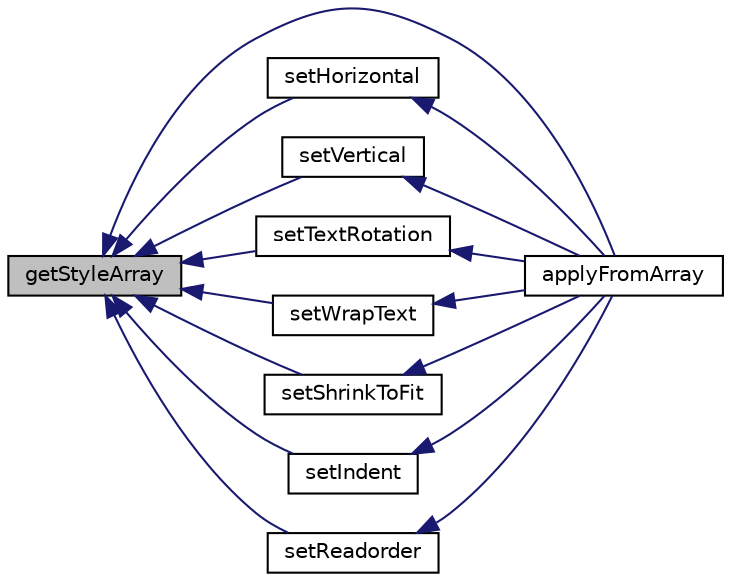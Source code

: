 digraph "getStyleArray"
{
  edge [fontname="Helvetica",fontsize="10",labelfontname="Helvetica",labelfontsize="10"];
  node [fontname="Helvetica",fontsize="10",shape=record];
  rankdir="LR";
  Node70 [label="getStyleArray",height=0.2,width=0.4,color="black", fillcolor="grey75", style="filled", fontcolor="black"];
  Node70 -> Node71 [dir="back",color="midnightblue",fontsize="10",style="solid",fontname="Helvetica"];
  Node71 [label="applyFromArray",height=0.2,width=0.4,color="black", fillcolor="white", style="filled",URL="$class_p_h_p_excel___style___alignment.html#adf38c8e6ab006ca15f50964882386acf"];
  Node70 -> Node72 [dir="back",color="midnightblue",fontsize="10",style="solid",fontname="Helvetica"];
  Node72 [label="setHorizontal",height=0.2,width=0.4,color="black", fillcolor="white", style="filled",URL="$class_p_h_p_excel___style___alignment.html#a40dbe1adde5bbe53fc55e656dd239ddf"];
  Node72 -> Node71 [dir="back",color="midnightblue",fontsize="10",style="solid",fontname="Helvetica"];
  Node70 -> Node73 [dir="back",color="midnightblue",fontsize="10",style="solid",fontname="Helvetica"];
  Node73 [label="setVertical",height=0.2,width=0.4,color="black", fillcolor="white", style="filled",URL="$class_p_h_p_excel___style___alignment.html#a663177654f1a09a40b0e3654e9cbd867"];
  Node73 -> Node71 [dir="back",color="midnightblue",fontsize="10",style="solid",fontname="Helvetica"];
  Node70 -> Node74 [dir="back",color="midnightblue",fontsize="10",style="solid",fontname="Helvetica"];
  Node74 [label="setTextRotation",height=0.2,width=0.4,color="black", fillcolor="white", style="filled",URL="$class_p_h_p_excel___style___alignment.html#af87096d294fda3bae4c7f4d6c69ef64a"];
  Node74 -> Node71 [dir="back",color="midnightblue",fontsize="10",style="solid",fontname="Helvetica"];
  Node70 -> Node75 [dir="back",color="midnightblue",fontsize="10",style="solid",fontname="Helvetica"];
  Node75 [label="setWrapText",height=0.2,width=0.4,color="black", fillcolor="white", style="filled",URL="$class_p_h_p_excel___style___alignment.html#a224c074fa2958412ffb2c9d141d7d154"];
  Node75 -> Node71 [dir="back",color="midnightblue",fontsize="10",style="solid",fontname="Helvetica"];
  Node70 -> Node76 [dir="back",color="midnightblue",fontsize="10",style="solid",fontname="Helvetica"];
  Node76 [label="setShrinkToFit",height=0.2,width=0.4,color="black", fillcolor="white", style="filled",URL="$class_p_h_p_excel___style___alignment.html#a874e05447179c1cd15e864f4e9d43ab7"];
  Node76 -> Node71 [dir="back",color="midnightblue",fontsize="10",style="solid",fontname="Helvetica"];
  Node70 -> Node77 [dir="back",color="midnightblue",fontsize="10",style="solid",fontname="Helvetica"];
  Node77 [label="setIndent",height=0.2,width=0.4,color="black", fillcolor="white", style="filled",URL="$class_p_h_p_excel___style___alignment.html#a695d090aa64188c1ea1d8a16773942d4"];
  Node77 -> Node71 [dir="back",color="midnightblue",fontsize="10",style="solid",fontname="Helvetica"];
  Node70 -> Node78 [dir="back",color="midnightblue",fontsize="10",style="solid",fontname="Helvetica"];
  Node78 [label="setReadorder",height=0.2,width=0.4,color="black", fillcolor="white", style="filled",URL="$class_p_h_p_excel___style___alignment.html#a18eb0dcf0c60a265727ff694088cd258"];
  Node78 -> Node71 [dir="back",color="midnightblue",fontsize="10",style="solid",fontname="Helvetica"];
}
